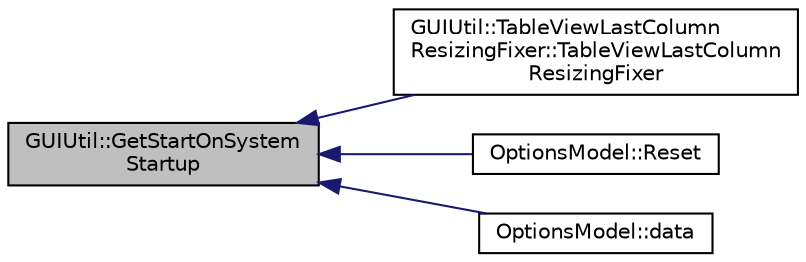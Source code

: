 digraph "GUIUtil::GetStartOnSystemStartup"
{
  edge [fontname="Helvetica",fontsize="10",labelfontname="Helvetica",labelfontsize="10"];
  node [fontname="Helvetica",fontsize="10",shape=record];
  rankdir="LR";
  Node140 [label="GUIUtil::GetStartOnSystem\lStartup",height=0.2,width=0.4,color="black", fillcolor="grey75", style="filled", fontcolor="black"];
  Node140 -> Node141 [dir="back",color="midnightblue",fontsize="10",style="solid",fontname="Helvetica"];
  Node141 [label="GUIUtil::TableViewLastColumn\lResizingFixer::TableViewLastColumn\lResizingFixer",height=0.2,width=0.4,color="black", fillcolor="white", style="filled",URL="$dc/df3/class_g_u_i_util_1_1_table_view_last_column_resizing_fixer.html#a25687ab7a88da518b48d7355dc9aa22d",tooltip="Initializes all internal variables and prepares the the resize modes of the last 2 columns of the tab..."];
  Node140 -> Node142 [dir="back",color="midnightblue",fontsize="10",style="solid",fontname="Helvetica"];
  Node142 [label="OptionsModel::Reset",height=0.2,width=0.4,color="black", fillcolor="white", style="filled",URL="$da/d1f/class_options_model.html#ab952b1946cf3a4c76706ec796a3e629b"];
  Node140 -> Node143 [dir="back",color="midnightblue",fontsize="10",style="solid",fontname="Helvetica"];
  Node143 [label="OptionsModel::data",height=0.2,width=0.4,color="black", fillcolor="white", style="filled",URL="$da/d1f/class_options_model.html#abcd96450560150ec71b13958e7d11d47"];
}
